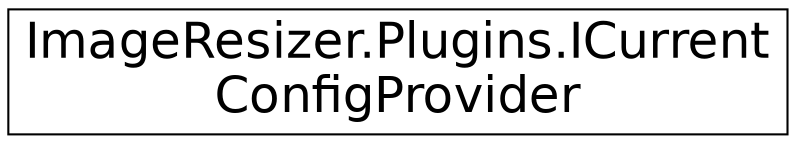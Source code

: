 digraph "Graphical Class Hierarchy"
{
  edge [fontname="Helvetica",fontsize="24",labelfontname="Helvetica",labelfontsize="24"];
  node [fontname="Helvetica",fontsize="24",shape=record];
  rankdir="LR";
  Node1 [label="ImageResizer.Plugins.ICurrent\lConfigProvider",height=0.2,width=0.4,color="black", fillcolor="white", style="filled",URL="$interface_image_resizer_1_1_plugins_1_1_i_current_config_provider.html",tooltip="Allows multi-tenancy support. The &#39;root&#39; config only needs one plugin, which implements this interfac..."];
}

